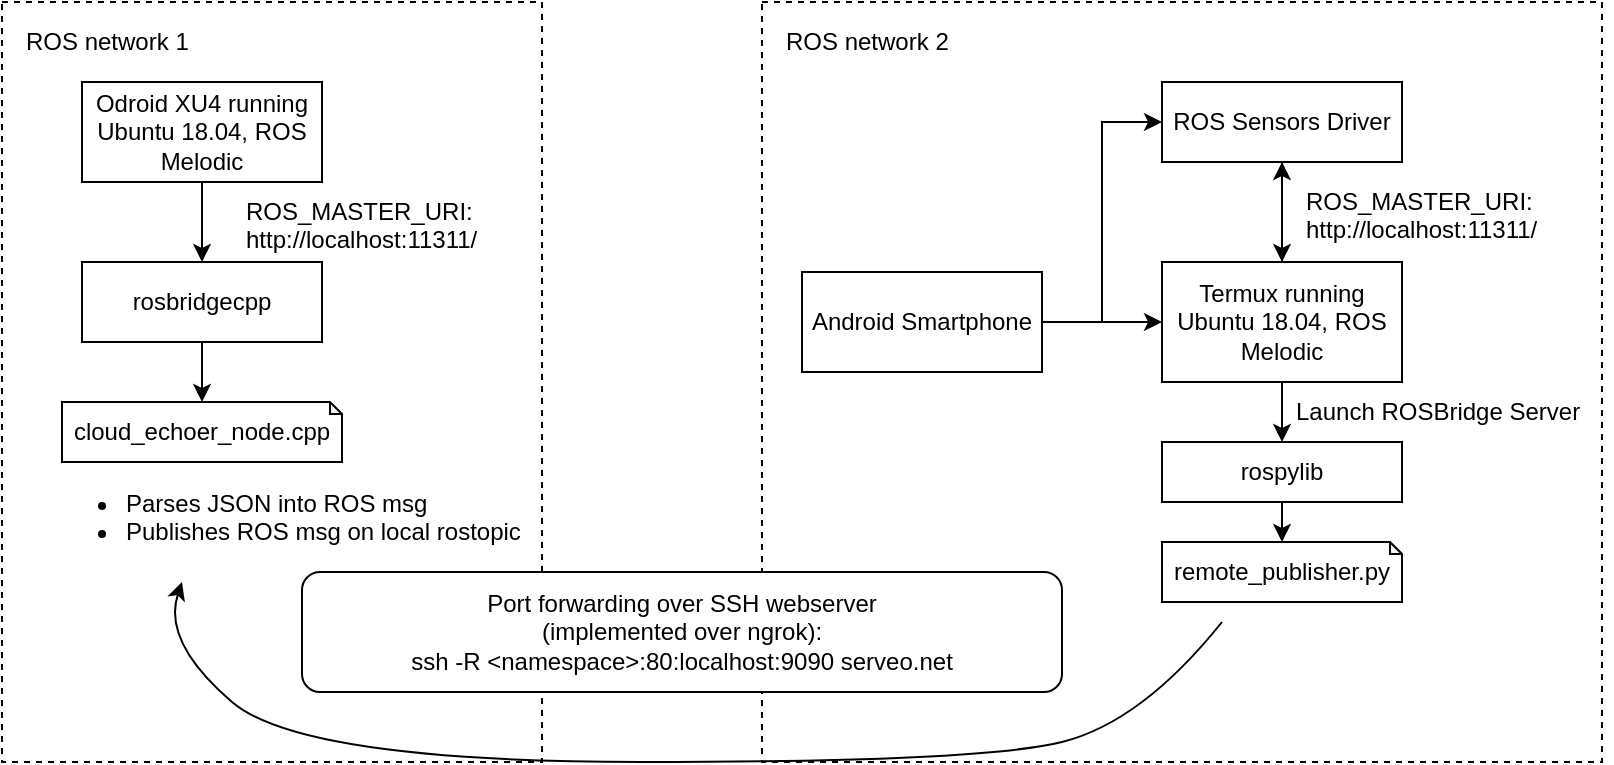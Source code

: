 <mxfile version="10.7.5" type="github"><diagram id="jqaI8VsOELlvub2PuFKo" name="Page-1"><mxGraphModel dx="840" dy="404" grid="1" gridSize="10" guides="1" tooltips="1" connect="1" arrows="1" fold="1" page="1" pageScale="1" pageWidth="827" pageHeight="1169" math="0" shadow="0"><root><mxCell id="0"/><mxCell id="1" parent="0"/><mxCell id="DkdsW7pftQiuSSzVSVMr-18" value="" style="rounded=0;whiteSpace=wrap;html=1;dashed=1;" vertex="1" parent="1"><mxGeometry x="20" y="90" width="270" height="380" as="geometry"/></mxCell><mxCell id="DkdsW7pftQiuSSzVSVMr-16" value="" style="rounded=0;whiteSpace=wrap;html=1;dashed=1;" vertex="1" parent="1"><mxGeometry x="400" y="90" width="420" height="380" as="geometry"/></mxCell><mxCell id="VJZBTtJhzeeaKvCJVwd7-10" style="edgeStyle=orthogonalEdgeStyle;rounded=0;orthogonalLoop=1;jettySize=auto;html=1;entryX=0;entryY=0.5;entryDx=0;entryDy=0;" parent="1" source="VJZBTtJhzeeaKvCJVwd7-1" target="VJZBTtJhzeeaKvCJVwd7-8" edge="1"><mxGeometry relative="1" as="geometry"/></mxCell><mxCell id="VJZBTtJhzeeaKvCJVwd7-14" style="edgeStyle=orthogonalEdgeStyle;rounded=0;orthogonalLoop=1;jettySize=auto;html=1;entryX=0;entryY=0.5;entryDx=0;entryDy=0;" parent="1" source="VJZBTtJhzeeaKvCJVwd7-1" target="VJZBTtJhzeeaKvCJVwd7-15" edge="1"><mxGeometry relative="1" as="geometry"><mxPoint x="600" y="360" as="targetPoint"/><Array as="points"><mxPoint x="570" y="250"/><mxPoint x="570" y="150"/></Array></mxGeometry></mxCell><mxCell id="VJZBTtJhzeeaKvCJVwd7-1" value="Android Smartphone" style="rounded=0;whiteSpace=wrap;html=1;" parent="1" vertex="1"><mxGeometry x="420" y="225" width="120" height="50" as="geometry"/></mxCell><mxCell id="DkdsW7pftQiuSSzVSVMr-10" style="edgeStyle=orthogonalEdgeStyle;rounded=0;orthogonalLoop=1;jettySize=auto;html=1;" edge="1" parent="1" source="VJZBTtJhzeeaKvCJVwd7-2" target="DkdsW7pftQiuSSzVSVMr-11"><mxGeometry relative="1" as="geometry"><mxPoint x="120" y="260" as="targetPoint"/></mxGeometry></mxCell><mxCell id="VJZBTtJhzeeaKvCJVwd7-2" value="Odroid XU4 running Ubuntu 18.04, ROS Melodic" style="rounded=0;whiteSpace=wrap;html=1;" parent="1" vertex="1"><mxGeometry x="60" y="130" width="120" height="50" as="geometry"/></mxCell><mxCell id="VJZBTtJhzeeaKvCJVwd7-13" value="" style="edgeStyle=orthogonalEdgeStyle;rounded=0;orthogonalLoop=1;jettySize=auto;html=1;" parent="1" source="VJZBTtJhzeeaKvCJVwd7-8" target="VJZBTtJhzeeaKvCJVwd7-12" edge="1"><mxGeometry relative="1" as="geometry"/></mxCell><mxCell id="DkdsW7pftQiuSSzVSVMr-2" style="edgeStyle=orthogonalEdgeStyle;rounded=0;orthogonalLoop=1;jettySize=auto;html=1;exitX=0.5;exitY=0;exitDx=0;exitDy=0;entryX=0.5;entryY=1;entryDx=0;entryDy=0;" edge="1" parent="1" source="VJZBTtJhzeeaKvCJVwd7-8" target="VJZBTtJhzeeaKvCJVwd7-15"><mxGeometry relative="1" as="geometry"/></mxCell><mxCell id="VJZBTtJhzeeaKvCJVwd7-8" value="Termux running Ubuntu 18.04, ROS Melodic" style="rounded=0;whiteSpace=wrap;html=1;" parent="1" vertex="1"><mxGeometry x="600" y="220" width="120" height="60" as="geometry"/></mxCell><mxCell id="VJZBTtJhzeeaKvCJVwd7-18" style="edgeStyle=orthogonalEdgeStyle;rounded=0;orthogonalLoop=1;jettySize=auto;html=1;" parent="1" source="VJZBTtJhzeeaKvCJVwd7-12" edge="1"><mxGeometry relative="1" as="geometry"><mxPoint x="660" y="360" as="targetPoint"/></mxGeometry></mxCell><mxCell id="VJZBTtJhzeeaKvCJVwd7-12" value="rospylib" style="rounded=0;whiteSpace=wrap;html=1;" parent="1" vertex="1"><mxGeometry x="600" y="310" width="120" height="30" as="geometry"/></mxCell><mxCell id="DkdsW7pftQiuSSzVSVMr-1" style="edgeStyle=orthogonalEdgeStyle;rounded=0;orthogonalLoop=1;jettySize=auto;html=1;" edge="1" parent="1" source="VJZBTtJhzeeaKvCJVwd7-15" target="VJZBTtJhzeeaKvCJVwd7-8"><mxGeometry relative="1" as="geometry"/></mxCell><mxCell id="VJZBTtJhzeeaKvCJVwd7-15" value="ROS Sensors Driver" style="rounded=0;whiteSpace=wrap;html=1;" parent="1" vertex="1"><mxGeometry x="600" y="130" width="120" height="40" as="geometry"/></mxCell><mxCell id="VJZBTtJhzeeaKvCJVwd7-19" value="remote_publisher.py" style="shape=note;whiteSpace=wrap;html=1;backgroundOutline=1;darkOpacity=0.05;size=6;" parent="1" vertex="1"><mxGeometry x="600" y="360" width="120" height="30" as="geometry"/></mxCell><mxCell id="DkdsW7pftQiuSSzVSVMr-3" value="ROS_MASTER_URI:&lt;br&gt;http://localhost:11311/" style="text;html=1;resizable=0;points=[];autosize=1;align=left;verticalAlign=top;spacingTop=-4;" vertex="1" parent="1"><mxGeometry x="670" y="180" width="130" height="30" as="geometry"/></mxCell><mxCell id="DkdsW7pftQiuSSzVSVMr-4" value="" style="curved=1;endArrow=classic;html=1;" edge="1" parent="1"><mxGeometry width="50" height="50" relative="1" as="geometry"><mxPoint x="630" y="400" as="sourcePoint"/><mxPoint x="110" y="380" as="targetPoint"/><Array as="points"><mxPoint x="590" y="450"/><mxPoint x="510" y="470"/><mxPoint x="170" y="470"/><mxPoint x="100" y="410"/></Array></mxGeometry></mxCell><mxCell id="DkdsW7pftQiuSSzVSVMr-5" value="Launch ROSBridge Server" style="text;html=1;resizable=0;points=[];autosize=1;align=left;verticalAlign=top;spacingTop=-4;" vertex="1" parent="1"><mxGeometry x="665" y="285" width="160" height="20" as="geometry"/></mxCell><mxCell id="DkdsW7pftQiuSSzVSVMr-13" style="edgeStyle=orthogonalEdgeStyle;rounded=0;orthogonalLoop=1;jettySize=auto;html=1;" edge="1" parent="1" source="DkdsW7pftQiuSSzVSVMr-11"><mxGeometry relative="1" as="geometry"><mxPoint x="120" y="290" as="targetPoint"/></mxGeometry></mxCell><mxCell id="DkdsW7pftQiuSSzVSVMr-11" value="rosbridgecpp" style="rounded=0;whiteSpace=wrap;html=1;" vertex="1" parent="1"><mxGeometry x="60" y="220" width="120" height="40" as="geometry"/></mxCell><mxCell id="DkdsW7pftQiuSSzVSVMr-15" value="ROS_MASTER_URI:&lt;br&gt;http://localhost:11311/" style="text;html=1;resizable=0;points=[];autosize=1;align=left;verticalAlign=top;spacingTop=-4;" vertex="1" parent="1"><mxGeometry x="140" y="185" width="130" height="30" as="geometry"/></mxCell><mxCell id="DkdsW7pftQiuSSzVSVMr-17" value="ROS network 2" style="text;html=1;resizable=0;points=[];autosize=1;align=left;verticalAlign=top;spacingTop=-4;" vertex="1" parent="1"><mxGeometry x="410" y="100" width="100" height="20" as="geometry"/></mxCell><mxCell id="DkdsW7pftQiuSSzVSVMr-19" value="ROS network 1" style="text;html=1;resizable=0;points=[];autosize=1;align=left;verticalAlign=top;spacingTop=-4;" vertex="1" parent="1"><mxGeometry x="30" y="100" width="100" height="20" as="geometry"/></mxCell><mxCell id="DkdsW7pftQiuSSzVSVMr-20" value="cloud_echoer_node.cpp" style="shape=note;whiteSpace=wrap;html=1;backgroundOutline=1;darkOpacity=0.05;size=6;" vertex="1" parent="1"><mxGeometry x="50" y="290" width="140" height="30" as="geometry"/></mxCell><mxCell id="DkdsW7pftQiuSSzVSVMr-21" value="&lt;ul&gt;&lt;li&gt;Parses JSON into ROS msg&lt;/li&gt;&lt;li&gt;Publishes ROS msg on local rostopic&lt;/li&gt;&lt;/ul&gt;" style="text;html=1;resizable=0;points=[];autosize=1;align=left;verticalAlign=top;spacingTop=-4;" vertex="1" parent="1"><mxGeometry x="40" y="319" width="250" height="50" as="geometry"/></mxCell><mxCell id="DkdsW7pftQiuSSzVSVMr-23" value="&lt;span&gt;Port forwarding over SSH webserver&lt;/span&gt;&lt;br&gt;&lt;span&gt;(implemented over ngrok):&lt;/span&gt;&lt;br&gt;&lt;span&gt;ssh -R &amp;lt;namespace&amp;gt;:80:localhost:9090 serveo.net&lt;/span&gt;" style="rounded=1;whiteSpace=wrap;html=1;" vertex="1" parent="1"><mxGeometry x="170" y="375" width="380" height="60" as="geometry"/></mxCell></root></mxGraphModel></diagram></mxfile>